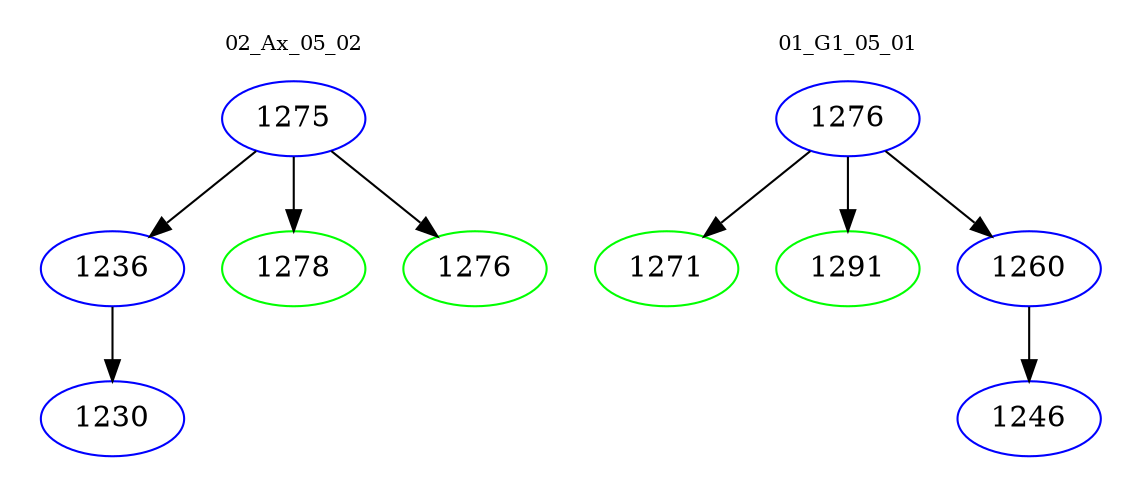 digraph{
subgraph cluster_0 {
color = white
label = "02_Ax_05_02";
fontsize=10;
T0_1275 [label="1275", color="blue"]
T0_1275 -> T0_1236 [color="black"]
T0_1236 [label="1236", color="blue"]
T0_1236 -> T0_1230 [color="black"]
T0_1230 [label="1230", color="blue"]
T0_1275 -> T0_1278 [color="black"]
T0_1278 [label="1278", color="green"]
T0_1275 -> T0_1276 [color="black"]
T0_1276 [label="1276", color="green"]
}
subgraph cluster_1 {
color = white
label = "01_G1_05_01";
fontsize=10;
T1_1276 [label="1276", color="blue"]
T1_1276 -> T1_1271 [color="black"]
T1_1271 [label="1271", color="green"]
T1_1276 -> T1_1291 [color="black"]
T1_1291 [label="1291", color="green"]
T1_1276 -> T1_1260 [color="black"]
T1_1260 [label="1260", color="blue"]
T1_1260 -> T1_1246 [color="black"]
T1_1246 [label="1246", color="blue"]
}
}
